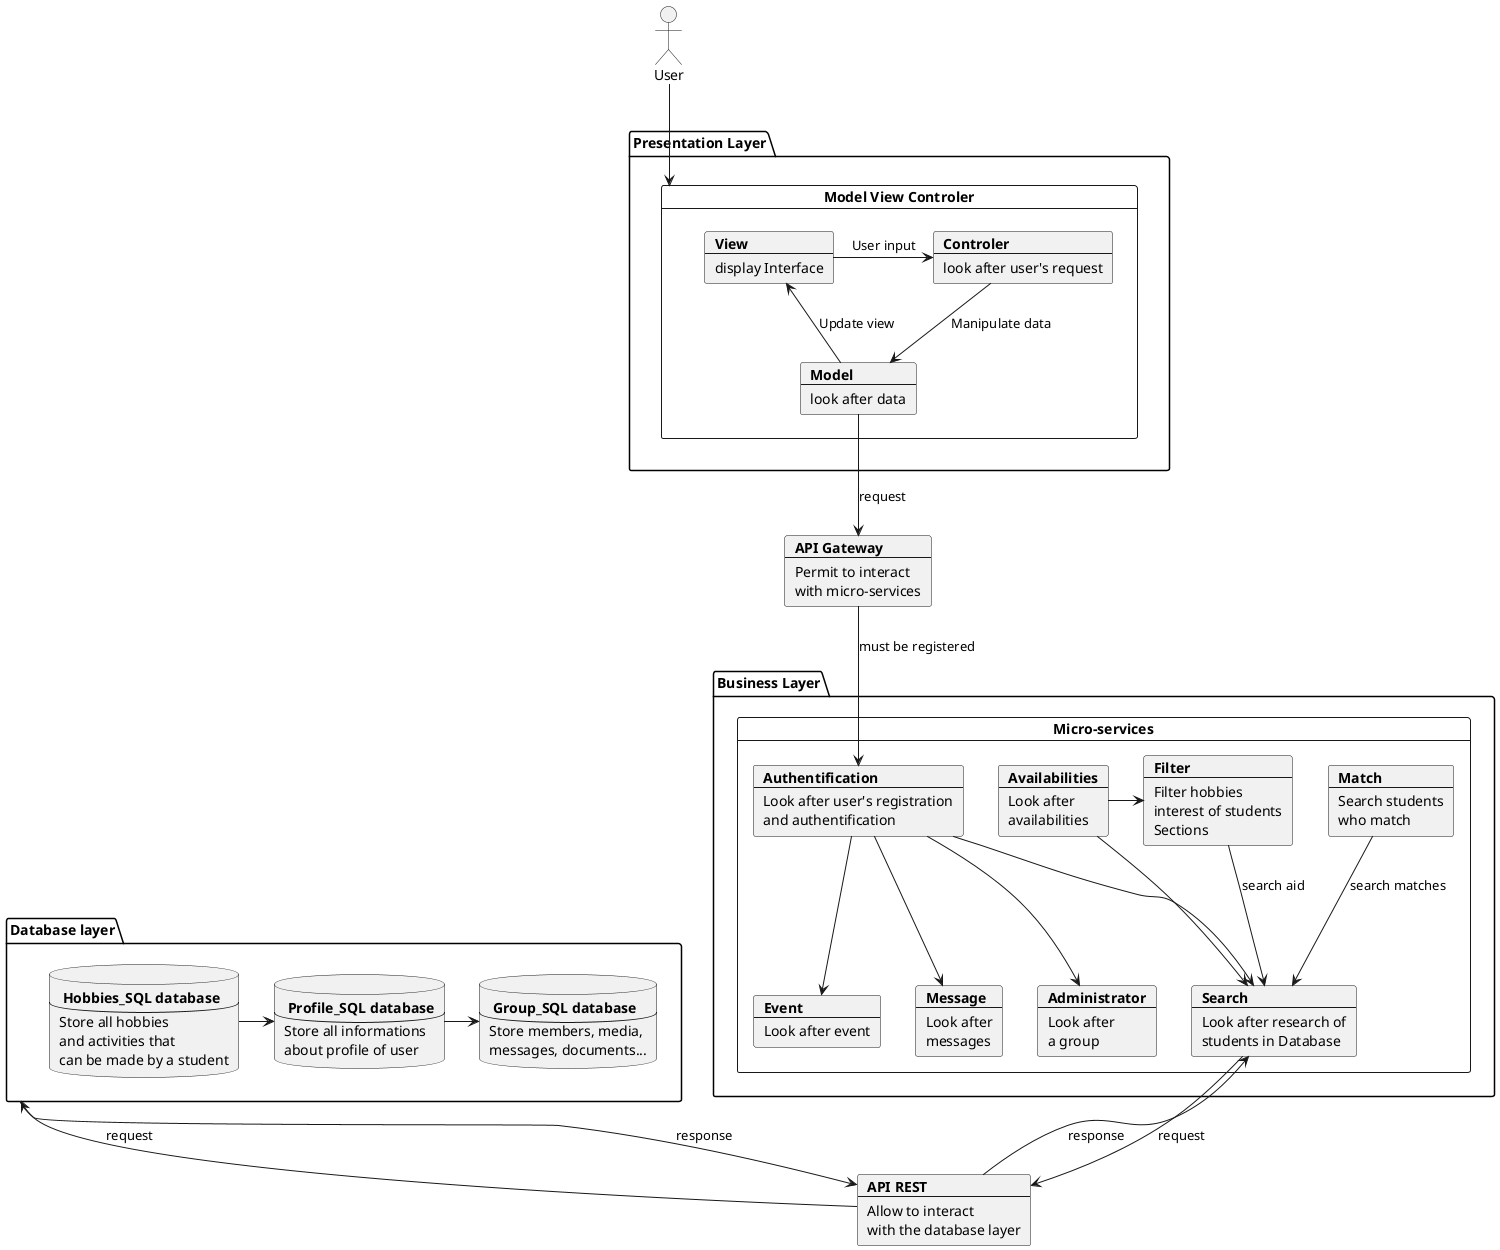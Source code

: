 @startuml
actor User
package "Presentation Layer" {
card "Model View Controler" as MVC {
    card View [
    <b>View
    ----
    display Interface
    ]
    card Model [
    <b>Model
    ----
    look after data
    ]
    card Controler [
    <b>Controler
    ----
    look after user's request
    ]
}
}
card api [
    <b>API Gateway
    ---
    Permit to interact
    with micro-services
]
package "Database layer" as db {
    database user [
        <b> Profile_SQL database
        ---
        Store all informations
        about profile of user
    ]
    database hobbies [
        <b> Hobbies_SQL database
        ---
        Store all hobbies
        and activities that
        can be made by a student
    ]
    database group [
        <b> Group_SQL database
        ---
        Store members, media,
        messages, documents...
    ]
}
package "Business Layer" {
card "Micro-services" as MS {
    card auth [
        <b>Authentification
        ----
        Look after user's registration
        and authentification
    ]
    card search [
        <b>Search
        ---
        Look after research of
        students in Database
    ]
    card filter [
        <b>Filter
        ---
        Filter hobbies
        interest of students
        Sections
    ]
    card match [
        <b>Match
        ---
        Search students
        who match
    ]
    card msg [
        <b>Message
        ---
        Look after
        messages
    ]
    card admin [
        <b>Administrator
        ---
        Look after
        a group
    ]
    card av [
        <b>Availabilities
        ---
        Look after
        availabilities
    ]
    card event [
        <b>Event
        ---
        Look after event
    ]
}
}
card rest [
    <b>API REST
    ---
    Allow to interact
    with the database layer
]

View -> Controler : User input
Controler --> Model : Manipulate data
Model --> View : Update view
Model --> api: request
db --> rest: response
rest --> db: request
search --> rest: request
rest --> search: response

hobbies -> user
user -> group
av --> search
av -> filter
match --> search : search matches
filter --> search : search aid
api --> auth : must be registered
auth --> msg
auth --> admin
auth --> event
auth --> search
User --> MVC

@enduml
